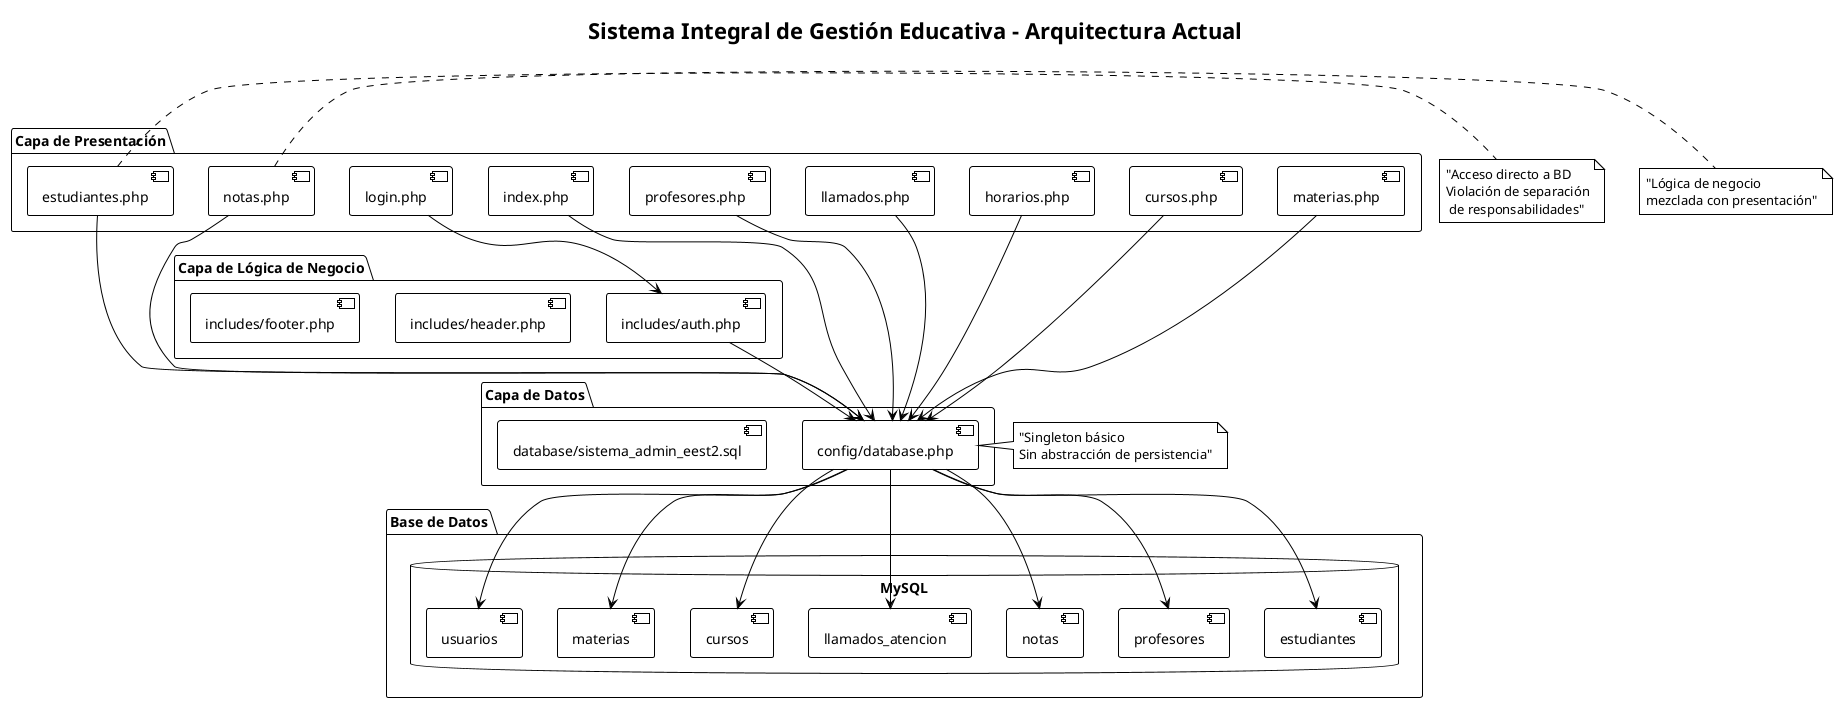@startuml Arquitectura_Actual_SIGE
!theme plain
title Sistema Integral de Gestión Educativa - Arquitectura Actual

package "Capa de Presentación" {
    [login.php] as Login
    [index.php] as Dashboard
    [estudiantes.php] as Estudiantes
    [profesores.php] as Profesores
    [notas.php] as Notas
    [llamados.php] as Llamados
    [horarios.php] as Horarios
    [cursos.php] as Cursos
    [materias.php] as Materias
}

package "Capa de Lógica de Negocio" {
    [includes/auth.php] as Auth
    [includes/header.php] as Header
    [includes/footer.php] as Footer
}

package "Capa de Datos" {
    [config/database.php] as Database
    [database/sistema_admin_eest2.sql] as Schema
}

package "Base de Datos" {
    database "MySQL" {
        [estudiantes] as TEstudiantes
        [profesores] as TProfesores
        [notas] as TNotas
        [llamados_atencion] as TLlamados
        [cursos] as TCursos
        [materias] as TMaterias
        [usuarios] as TUsuarios
    }
}

' Conexiones actuales (acoplamiento alto)
Login --> Auth
Dashboard --> Database
Estudiantes --> Database
Profesores --> Database
Notas --> Database
Llamados --> Database
Horarios --> Database
Cursos --> Database
Materias --> Database

Auth --> Database
Database --> TEstudiantes
Database --> TProfesores
Database --> TNotas
Database --> TLlamados
Database --> TCursos
Database --> TMaterias
Database --> TUsuarios

' Problemas identificados
note right of Estudiantes : "Acceso directo a BD\nViolación de separación\n de responsabilidades"
note right of Notas : "Lógica de negocio\nmezclada con presentación"
note right of Database : "Singleton básico\nSin abstracción de persistencia"

@enduml

